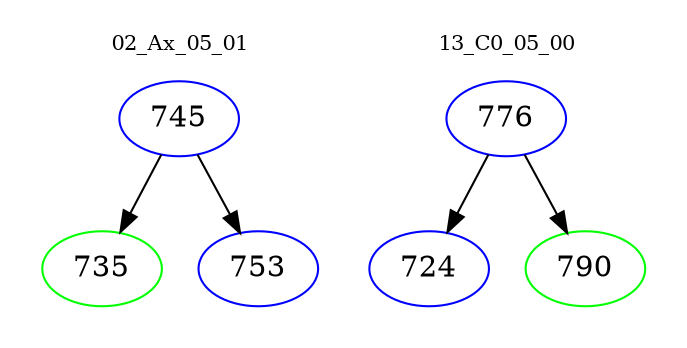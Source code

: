 digraph{
subgraph cluster_0 {
color = white
label = "02_Ax_05_01";
fontsize=10;
T0_745 [label="745", color="blue"]
T0_745 -> T0_735 [color="black"]
T0_735 [label="735", color="green"]
T0_745 -> T0_753 [color="black"]
T0_753 [label="753", color="blue"]
}
subgraph cluster_1 {
color = white
label = "13_C0_05_00";
fontsize=10;
T1_776 [label="776", color="blue"]
T1_776 -> T1_724 [color="black"]
T1_724 [label="724", color="blue"]
T1_776 -> T1_790 [color="black"]
T1_790 [label="790", color="green"]
}
}
